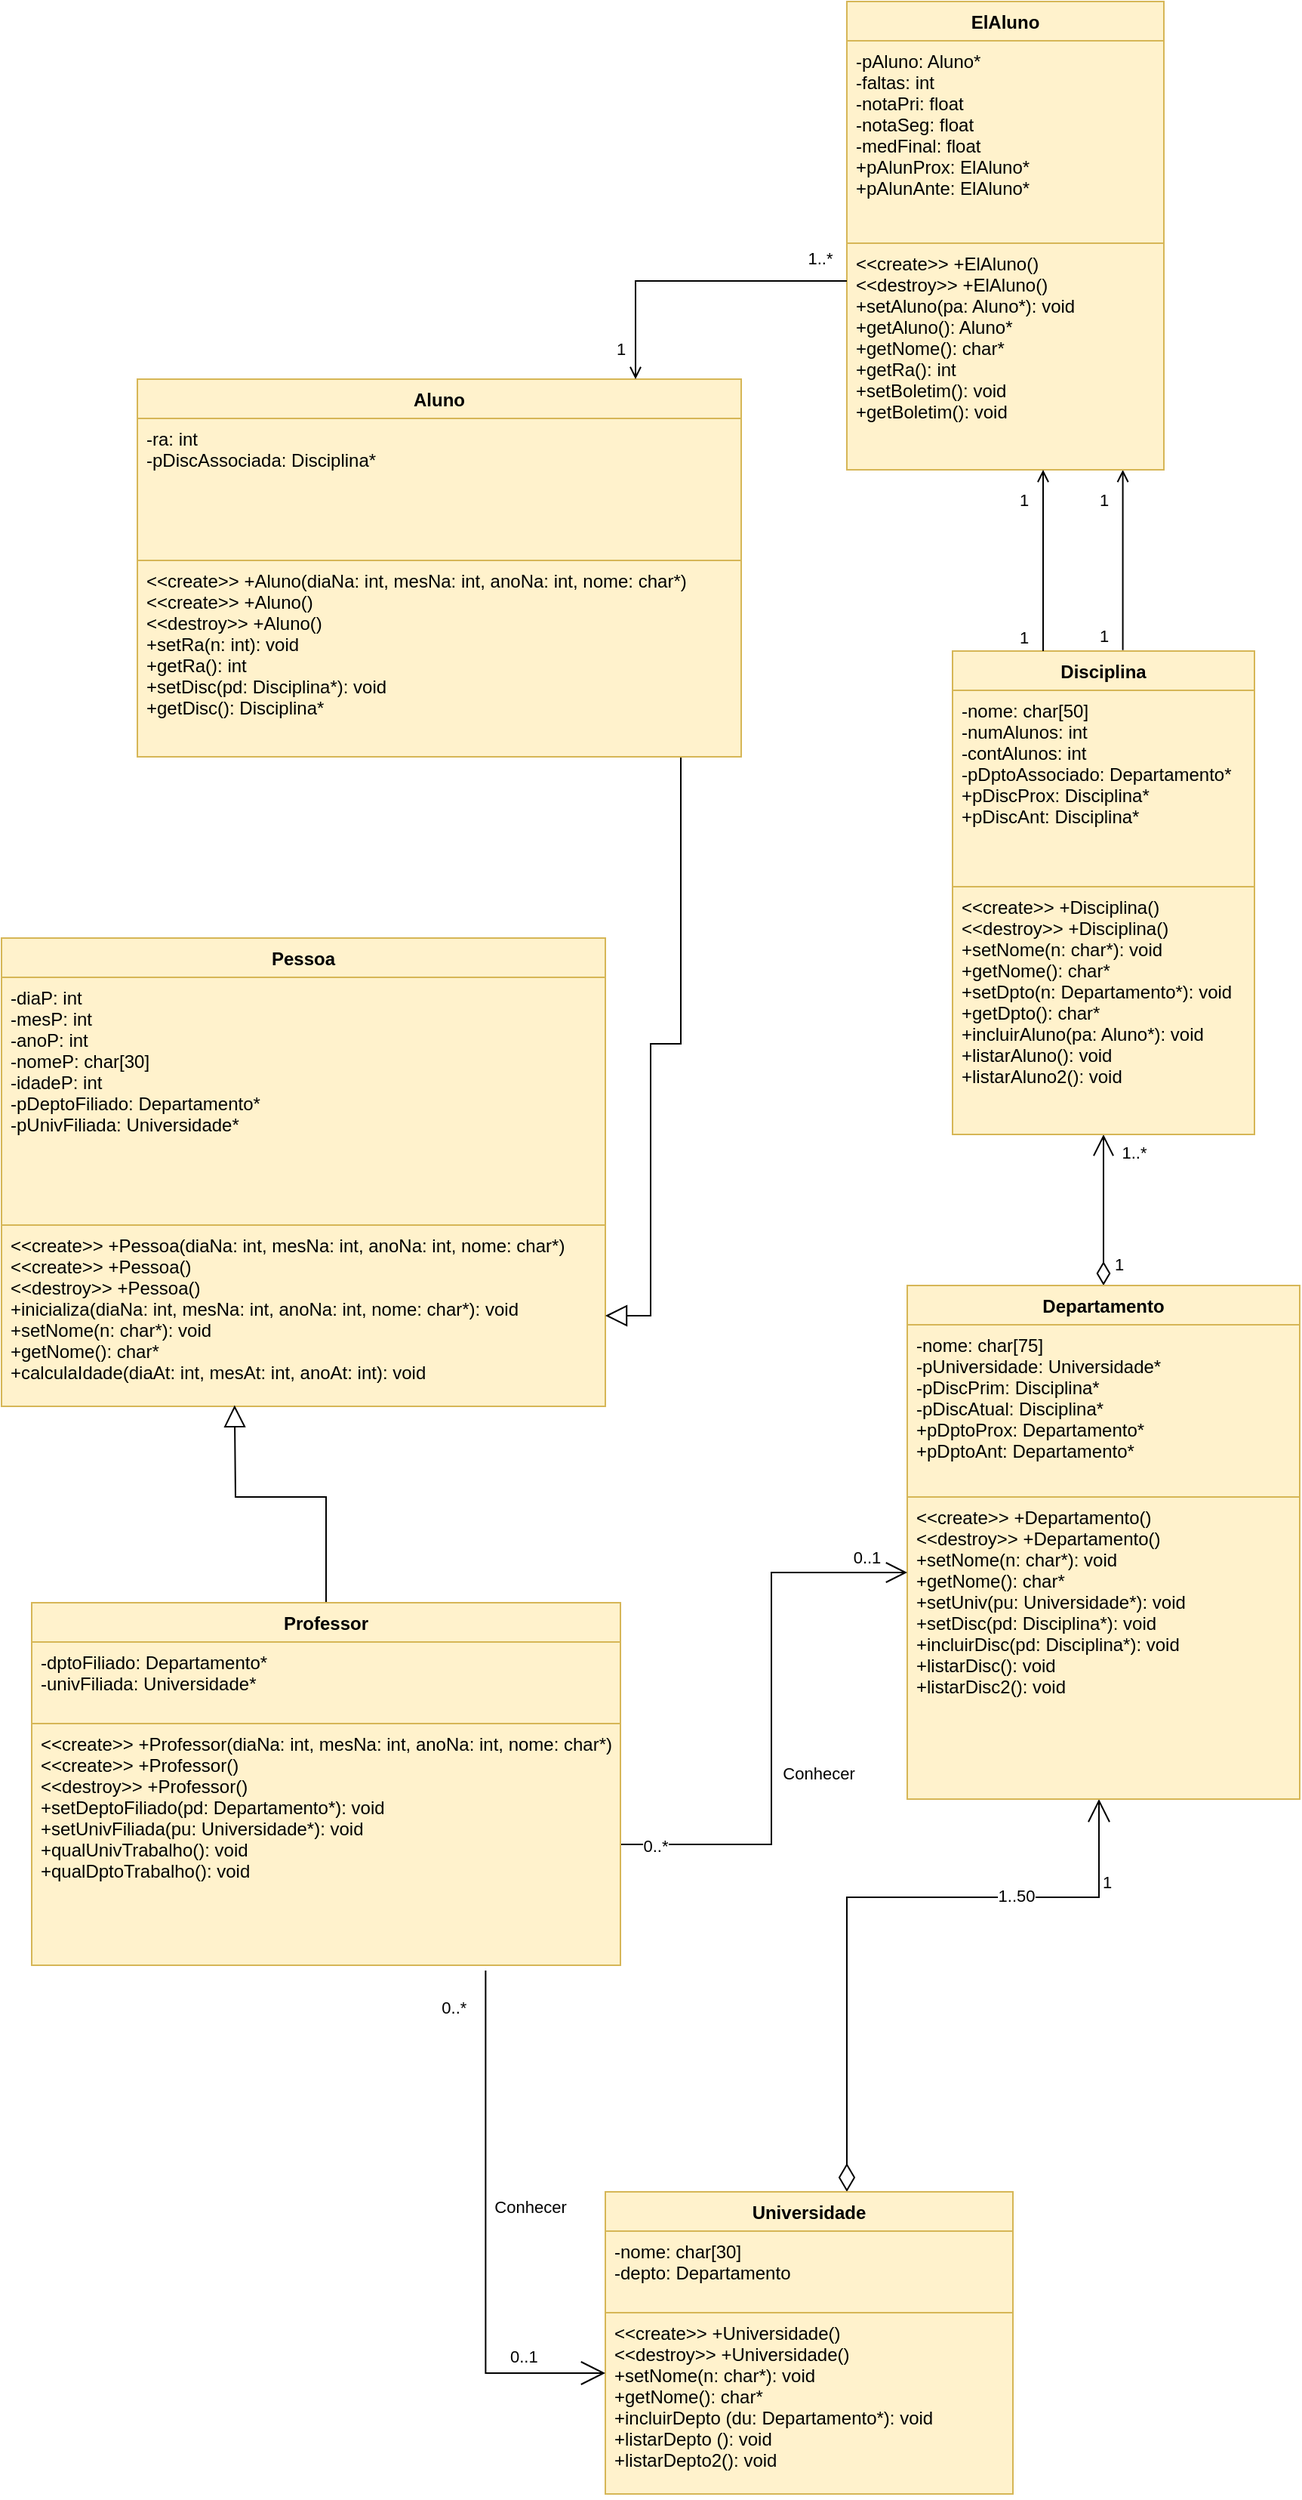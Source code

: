 <mxfile version="14.6.13" type="device"><diagram id="qYMafPItGjKfrApLNsQe" name="Page-1"><mxGraphModel dx="723" dy="420" grid="1" gridSize="10" guides="1" tooltips="1" connect="1" arrows="1" fold="1" page="1" pageScale="1" pageWidth="4000" pageHeight="3000" math="0" shadow="0"><root><mxCell id="0"/><mxCell id="1" parent="0"/><mxCell id="BhFZewp3l8CSvN8DeuE0-1" value="Pessoa" style="swimlane;fontStyle=1;align=center;verticalAlign=top;childLayout=stackLayout;horizontal=1;startSize=26;horizontalStack=0;resizeParent=1;resizeParentMax=0;resizeLast=0;collapsible=1;marginBottom=0;rounded=0;fillColor=#fff2cc;strokeColor=#d6b656;" parent="1" vertex="1"><mxGeometry x="1000" y="790" width="400" height="310" as="geometry"><mxRectangle x="300" y="220" width="70" height="26" as="alternateBounds"/></mxGeometry></mxCell><mxCell id="BhFZewp3l8CSvN8DeuE0-2" value="-diaP: int&#10;-mesP: int&#10;-anoP: int&#10;-nomeP: char[30]&#10;-idadeP: int&#10;-pDeptoFiliado: Departamento*&#10;-pUnivFiliada: Universidade* " style="text;strokeColor=#d6b656;fillColor=#fff2cc;align=left;verticalAlign=top;spacingLeft=4;spacingRight=4;overflow=hidden;rotatable=0;points=[[0,0.5],[1,0.5]];portConstraint=eastwest;" parent="BhFZewp3l8CSvN8DeuE0-1" vertex="1"><mxGeometry y="26" width="400" height="164" as="geometry"/></mxCell><mxCell id="BhFZewp3l8CSvN8DeuE0-3" value="&lt;&lt;create&gt;&gt; +Pessoa(diaNa: int, mesNa: int, anoNa: int, nome: char*)&#10;&lt;&lt;create&gt;&gt; +Pessoa()&#10;&lt;&lt;destroy&gt;&gt; +Pessoa()&#10;+inicializa(diaNa: int, mesNa: int, anoNa: int, nome: char*): void&#10;+setNome(n: char*): void&#10;+getNome(): char*&#10;+calculaIdade(diaAt: int, mesAt: int, anoAt: int): void&#10;&#10;" style="text;strokeColor=#d6b656;fillColor=#fff2cc;align=left;verticalAlign=top;spacingLeft=4;spacingRight=4;overflow=hidden;rotatable=0;points=[[0,0.5],[1,0.5]];portConstraint=eastwest;" parent="BhFZewp3l8CSvN8DeuE0-1" vertex="1"><mxGeometry y="190" width="400" height="120" as="geometry"/></mxCell><mxCell id="BhFZewp3l8CSvN8DeuE0-4" style="edgeStyle=orthogonalEdgeStyle;rounded=0;sketch=0;orthogonalLoop=1;jettySize=auto;html=1;fontSize=11;fontColor=#000000;startArrow=diamondThin;startFill=0;endArrow=open;endFill=0;strokeColor=#000000;strokeWidth=1;endSize=13;startSize=16;targetPerimeterSpacing=0;" parent="1" source="BhFZewp3l8CSvN8DeuE0-7" target="BhFZewp3l8CSvN8DeuE0-16" edge="1"><mxGeometry relative="1" as="geometry"><mxPoint x="1556" y="1580" as="sourcePoint"/><Array as="points"><mxPoint x="1560" y="1425"/><mxPoint x="1727" y="1425"/></Array><mxPoint x="1727" y="1191" as="targetPoint"/></mxGeometry></mxCell><mxCell id="BhFZewp3l8CSvN8DeuE0-5" value="1" style="edgeLabel;html=1;align=center;verticalAlign=middle;resizable=0;points=[];fontSize=11;fontColor=#000000;labelBackgroundColor=none;" parent="BhFZewp3l8CSvN8DeuE0-4" vertex="1" connectable="0"><mxGeometry x="-0.377" relative="1" as="geometry"><mxPoint x="-31" y="175" as="offset"/></mxGeometry></mxCell><mxCell id="BhFZewp3l8CSvN8DeuE0-6" value="1" style="edgeLabel;html=1;align=center;verticalAlign=middle;resizable=0;points=[];fontSize=11;fontColor=#000000;labelBackgroundColor=none;" parent="BhFZewp3l8CSvN8DeuE0-4" vertex="1" connectable="0"><mxGeometry x="0.687" y="1" relative="1" as="geometry"><mxPoint x="7" y="-9" as="offset"/></mxGeometry></mxCell><mxCell id="Qc7R3Tu9R6IJGRE7i9fK-4" value="1..50" style="edgeLabel;html=1;align=center;verticalAlign=middle;resizable=0;points=[];" parent="BhFZewp3l8CSvN8DeuE0-4" vertex="1" connectable="0"><mxGeometry x="0.508" y="1" relative="1" as="geometry"><mxPoint x="-15" as="offset"/></mxGeometry></mxCell><mxCell id="BhFZewp3l8CSvN8DeuE0-7" value="Universidade" style="swimlane;fontStyle=1;align=center;verticalAlign=top;childLayout=stackLayout;horizontal=1;startSize=26;horizontalStack=0;resizeParent=1;resizeParentMax=0;resizeLast=0;collapsible=1;marginBottom=0;rounded=0;fillColor=#fff2cc;strokeColor=#d6b656;allowArrows=1;" parent="1" vertex="1"><mxGeometry x="1400" y="1620" width="270" height="200" as="geometry"/></mxCell><mxCell id="BhFZewp3l8CSvN8DeuE0-8" value="-nome: char[30]&#10;-depto: Departamento" style="text;strokeColor=#d6b656;fillColor=#fff2cc;align=left;verticalAlign=top;spacingLeft=4;spacingRight=4;overflow=hidden;rotatable=0;points=[[0,0.5],[1,0.5]];portConstraint=eastwest;" parent="BhFZewp3l8CSvN8DeuE0-7" vertex="1"><mxGeometry y="26" width="270" height="54" as="geometry"/></mxCell><mxCell id="BhFZewp3l8CSvN8DeuE0-10" value="&lt;&lt;create&gt;&gt; +Universidade()&#10;&lt;&lt;destroy&gt;&gt; +Universidade()&#10;+setNome(n: char*): void&#10;+getNome(): char*&#10;+incluirDepto (du: Departamento*): void&#10;+listarDepto (): void&#10;+listarDepto2(): void" style="text;strokeColor=#d6b656;fillColor=#fff2cc;align=left;verticalAlign=top;spacingLeft=4;spacingRight=4;overflow=hidden;rotatable=0;points=[[0,0.5],[1,0.5]];portConstraint=eastwest;" parent="BhFZewp3l8CSvN8DeuE0-7" vertex="1"><mxGeometry y="80" width="270" height="120" as="geometry"/></mxCell><mxCell id="BhFZewp3l8CSvN8DeuE0-11" value="0..1" style="endArrow=none;html=1;endSize=12;startArrow=open;startSize=14;startFill=0;align=left;verticalAlign=bottom;fontColor=#000000;strokeWidth=1;sketch=0;fixDash=0;editable=1;perimeterSpacing=0;deletable=1;endFill=0;fontSize=11;labelBorderColor=none;rounded=0;jumpStyle=none;anchorPointDirection=1;bendable=0;movable=1;jumpSize=7;edgeStyle=orthogonalEdgeStyle;entryX=0.771;entryY=1.022;entryDx=0;entryDy=0;entryPerimeter=0;" parent="1" source="BhFZewp3l8CSvN8DeuE0-10" target="BhFZewp3l8CSvN8DeuE0-23" edge="1"><mxGeometry x="-0.621" y="-2" relative="1" as="geometry"><mxPoint x="1587" y="945" as="sourcePoint"/><mxPoint x="1470" y="980" as="targetPoint"/><mxPoint as="offset"/><Array as="points"><mxPoint x="1321" y="1740"/></Array></mxGeometry></mxCell><mxCell id="BhFZewp3l8CSvN8DeuE0-12" value="0..*" style="edgeLabel;align=center;verticalAlign=middle;resizable=0;points=[];fontSize=11;fontColor=#000000;labelBackgroundColor=none;" parent="BhFZewp3l8CSvN8DeuE0-11" vertex="1" connectable="0"><mxGeometry x="0.644" relative="1" as="geometry"><mxPoint x="-21" y="-38" as="offset"/></mxGeometry></mxCell><mxCell id="BhFZewp3l8CSvN8DeuE0-13" value="Conhecer" style="edgeLabel;html=1;align=center;verticalAlign=middle;resizable=0;points=[];fontSize=11;fontColor=#000000;labelBackgroundColor=none;" parent="BhFZewp3l8CSvN8DeuE0-11" vertex="1" connectable="0"><mxGeometry x="0.158" y="3" relative="1" as="geometry"><mxPoint x="32" y="10" as="offset"/></mxGeometry></mxCell><mxCell id="rYeUWZpPG_Im6C7Gu2cG-5" style="edgeStyle=orthogonalEdgeStyle;rounded=0;orthogonalLoop=1;jettySize=auto;html=1;endSize=12;endArrow=open;endFill=0;startArrow=diamondThin;startFill=0;startSize=13;" parent="1" source="BhFZewp3l8CSvN8DeuE0-14" target="rYeUWZpPG_Im6C7Gu2cG-3" edge="1"><mxGeometry relative="1" as="geometry"><Array as="points"><mxPoint x="1730" y="960"/><mxPoint x="1730" y="960"/></Array></mxGeometry></mxCell><mxCell id="rYeUWZpPG_Im6C7Gu2cG-6" value="1" style="edgeLabel;html=1;align=center;verticalAlign=middle;resizable=0;points=[];" parent="rYeUWZpPG_Im6C7Gu2cG-5" vertex="1" connectable="0"><mxGeometry x="-0.714" y="1" relative="1" as="geometry"><mxPoint x="11" as="offset"/></mxGeometry></mxCell><mxCell id="rYeUWZpPG_Im6C7Gu2cG-7" value="1..*" style="edgeLabel;html=1;align=center;verticalAlign=middle;resizable=0;points=[];" parent="rYeUWZpPG_Im6C7Gu2cG-5" vertex="1" connectable="0"><mxGeometry x="0.771" y="-1" relative="1" as="geometry"><mxPoint x="19" as="offset"/></mxGeometry></mxCell><mxCell id="BhFZewp3l8CSvN8DeuE0-14" value="Departamento" style="swimlane;fontStyle=1;align=center;verticalAlign=top;childLayout=stackLayout;horizontal=1;startSize=26;horizontalStack=0;resizeParent=1;resizeParentMax=0;resizeLast=0;collapsible=1;marginBottom=0;rounded=0;fillColor=#fff2cc;strokeColor=#d6b656;" parent="1" vertex="1"><mxGeometry x="1600" y="1020" width="260" height="340" as="geometry"/></mxCell><mxCell id="BhFZewp3l8CSvN8DeuE0-15" value="-nome: char[75]&#10;-pUniversidade: Universidade*&#10;-pDiscPrim: Disciplina*&#10;-pDiscAtual: Disciplina*&#10;+pDptoProx: Departamento*&#10;+pDptoAnt: Departamento*" style="text;strokeColor=#d6b656;fillColor=#fff2cc;align=left;verticalAlign=top;spacingLeft=4;spacingRight=4;overflow=hidden;rotatable=0;points=[[0,0.5],[1,0.5]];portConstraint=eastwest;" parent="BhFZewp3l8CSvN8DeuE0-14" vertex="1"><mxGeometry y="26" width="260" height="114" as="geometry"/></mxCell><mxCell id="BhFZewp3l8CSvN8DeuE0-16" value="&lt;&lt;create&gt;&gt; +Departamento()&#10;&lt;&lt;destroy&gt;&gt; +Departamento()&#10;+setNome(n: char*): void&#10;+getNome(): char*&#10;+setUniv(pu: Universidade*): void&#10;+setDisc(pd: Disciplina*): void&#10;+incluirDisc(pd: Disciplina*): void&#10;+listarDisc(): void&#10;+listarDisc2(): void" style="text;strokeColor=#d6b656;fillColor=#fff2cc;align=left;verticalAlign=top;spacingLeft=4;spacingRight=4;overflow=hidden;rotatable=0;points=[[0,0.5],[1,0.5]];portConstraint=eastwest;" parent="BhFZewp3l8CSvN8DeuE0-14" vertex="1"><mxGeometry y="140" width="260" height="200" as="geometry"/></mxCell><mxCell id="BhFZewp3l8CSvN8DeuE0-17" value="" style="endArrow=open;endFill=1;endSize=12;html=1;fontSize=11;fontColor=#000000;strokeColor=#000000;strokeWidth=1;exitX=1;exitY=0.5;exitDx=0;exitDy=0;rounded=0;jumpStyle=none;jumpSize=6;edgeStyle=orthogonalEdgeStyle;" parent="1" source="BhFZewp3l8CSvN8DeuE0-23" target="BhFZewp3l8CSvN8DeuE0-16" edge="1"><mxGeometry width="160" relative="1" as="geometry"><mxPoint x="1440" y="1150" as="sourcePoint"/><mxPoint x="1600" y="1200" as="targetPoint"/><Array as="points"><mxPoint x="1510" y="1390"/><mxPoint x="1510" y="1210"/></Array></mxGeometry></mxCell><mxCell id="BhFZewp3l8CSvN8DeuE0-18" value="0..*" style="edgeLabel;html=1;align=center;verticalAlign=middle;resizable=0;points=[];fontSize=11;fontColor=#000000;" parent="BhFZewp3l8CSvN8DeuE0-17" vertex="1" connectable="0"><mxGeometry x="-0.96" y="-1" relative="1" as="geometry"><mxPoint x="15" as="offset"/></mxGeometry></mxCell><mxCell id="BhFZewp3l8CSvN8DeuE0-19" value="0..1" style="edgeLabel;html=1;align=center;verticalAlign=middle;resizable=0;points=[];fontSize=11;fontColor=#000000;" parent="BhFZewp3l8CSvN8DeuE0-17" vertex="1" connectable="0"><mxGeometry x="0.866" y="2" relative="1" as="geometry"><mxPoint x="-2" y="-8" as="offset"/></mxGeometry></mxCell><mxCell id="BhFZewp3l8CSvN8DeuE0-20" value="Conhecer" style="edgeLabel;html=1;align=center;verticalAlign=middle;resizable=0;points=[];fontSize=11;fontColor=#000000;" parent="BhFZewp3l8CSvN8DeuE0-17" vertex="1" connectable="0"><mxGeometry x="-0.159" y="-2" relative="1" as="geometry"><mxPoint x="29" y="8" as="offset"/></mxGeometry></mxCell><mxCell id="Qc7R3Tu9R6IJGRE7i9fK-1" style="edgeStyle=orthogonalEdgeStyle;rounded=0;orthogonalLoop=1;jettySize=auto;html=1;exitX=0.5;exitY=0;exitDx=0;exitDy=0;entryX=0.386;entryY=0.994;entryDx=0;entryDy=0;entryPerimeter=0;endArrow=block;endFill=0;endSize=12;" parent="1" source="BhFZewp3l8CSvN8DeuE0-21" target="BhFZewp3l8CSvN8DeuE0-3" edge="1"><mxGeometry relative="1" as="geometry"><Array as="points"><mxPoint x="1155" y="1160"/><mxPoint x="1154" y="1160"/><mxPoint x="1154" y="1109"/></Array></mxGeometry></mxCell><mxCell id="BhFZewp3l8CSvN8DeuE0-21" value="Professor" style="swimlane;fontStyle=1;align=center;verticalAlign=top;childLayout=stackLayout;horizontal=1;startSize=26;horizontalStack=0;resizeParent=1;resizeParentMax=0;resizeLast=0;collapsible=1;marginBottom=0;rounded=0;fillColor=#fff2cc;strokeColor=#d6b656;" parent="1" vertex="1"><mxGeometry x="1020" y="1230" width="390" height="240" as="geometry"/></mxCell><mxCell id="BhFZewp3l8CSvN8DeuE0-22" value="-dptoFiliado: Departamento*&#10;-univFiliada: Universidade*" style="text;strokeColor=#d6b656;fillColor=#fff2cc;align=left;verticalAlign=top;spacingLeft=4;spacingRight=4;overflow=hidden;rotatable=0;points=[[0,0.5],[1,0.5]];portConstraint=eastwest;" parent="BhFZewp3l8CSvN8DeuE0-21" vertex="1"><mxGeometry y="26" width="390" height="54" as="geometry"/></mxCell><mxCell id="BhFZewp3l8CSvN8DeuE0-23" value="&lt;&lt;create&gt;&gt; +Professor(diaNa: int, mesNa: int, anoNa: int, nome: char*)&#10;&lt;&lt;create&gt;&gt; +Professor()&#10;&lt;&lt;destroy&gt;&gt; +Professor()&#10;+setDeptoFiliado(pd: Departamento*): void&#10;+setUnivFiliada(pu: Universidade*): void&#10;+qualUnivTrabalho(): void&#10;+qualDptoTrabalho(): void" style="text;strokeColor=#d6b656;fillColor=#fff2cc;align=left;verticalAlign=top;spacingLeft=4;spacingRight=4;overflow=hidden;rotatable=0;points=[[0,0.5],[1,0.5]];portConstraint=eastwest;" parent="BhFZewp3l8CSvN8DeuE0-21" vertex="1"><mxGeometry y="80" width="390" height="160" as="geometry"/></mxCell><mxCell id="Qc7R3Tu9R6IJGRE7i9fK-2" style="edgeStyle=orthogonalEdgeStyle;rounded=0;orthogonalLoop=1;jettySize=auto;html=1;endArrow=block;endFill=0;endSize=12;" parent="1" source="BhFZewp3l8CSvN8DeuE0-24" target="BhFZewp3l8CSvN8DeuE0-3" edge="1"><mxGeometry relative="1" as="geometry"><Array as="points"><mxPoint x="1450" y="860"/><mxPoint x="1430" y="860"/><mxPoint x="1430" y="1040"/></Array></mxGeometry></mxCell><mxCell id="ujg5TLS2-64ybFGA0JGn-1" style="edgeStyle=orthogonalEdgeStyle;rounded=0;orthogonalLoop=1;jettySize=auto;html=1;entryX=0.564;entryY=-0.002;entryDx=0;entryDy=0;entryPerimeter=0;endArrow=none;endFill=0;startArrow=open;startFill=0;" parent="1" source="RPtV643wRq2RipiwMllR-3" target="rYeUWZpPG_Im6C7Gu2cG-1" edge="1"><mxGeometry relative="1" as="geometry"><Array as="points"><mxPoint x="1743" y="535"/></Array></mxGeometry></mxCell><mxCell id="ujg5TLS2-64ybFGA0JGn-2" value="1" style="edgeLabel;html=1;align=center;verticalAlign=middle;resizable=0;points=[];" parent="ujg5TLS2-64ybFGA0JGn-1" vertex="1" connectable="0"><mxGeometry x="-0.888" y="1" relative="1" as="geometry"><mxPoint x="-14" y="13" as="offset"/></mxGeometry></mxCell><mxCell id="ujg5TLS2-64ybFGA0JGn-3" value="1" style="edgeLabel;html=1;align=center;verticalAlign=middle;resizable=0;points=[];" parent="ujg5TLS2-64ybFGA0JGn-1" vertex="1" connectable="0"><mxGeometry x="0.94" y="-1" relative="1" as="geometry"><mxPoint x="-12" y="-6" as="offset"/></mxGeometry></mxCell><mxCell id="BhFZewp3l8CSvN8DeuE0-24" value="Aluno" style="swimlane;fontStyle=1;align=center;verticalAlign=top;childLayout=stackLayout;horizontal=1;startSize=26;horizontalStack=0;resizeParent=1;resizeParentMax=0;resizeLast=0;collapsible=1;marginBottom=0;rounded=0;fillColor=#fff2cc;strokeColor=#d6b656;" parent="1" vertex="1"><mxGeometry x="1090" y="420" width="400" height="250" as="geometry"/></mxCell><mxCell id="BhFZewp3l8CSvN8DeuE0-25" value="-ra: int&#10;-pDiscAssociada: Disciplina*&#10;" style="text;strokeColor=#d6b656;fillColor=#fff2cc;align=left;verticalAlign=top;spacingLeft=4;spacingRight=4;overflow=hidden;rotatable=0;points=[[0,0.5],[1,0.5]];portConstraint=eastwest;" parent="BhFZewp3l8CSvN8DeuE0-24" vertex="1"><mxGeometry y="26" width="400" height="94" as="geometry"/></mxCell><mxCell id="BhFZewp3l8CSvN8DeuE0-26" value="&lt;&lt;create&gt;&gt; +Aluno(diaNa: int, mesNa: int, anoNa: int, nome: char*)&#10;&lt;&lt;create&gt;&gt; +Aluno()&#10;&lt;&lt;destroy&gt;&gt; +Aluno()&#10;+setRa(n: int): void&#10;+getRa(): int&#10;+setDisc(pd: Disciplina*): void&#10;+getDisc(): Disciplina*" style="text;strokeColor=#d6b656;fillColor=#fff2cc;align=left;verticalAlign=top;spacingLeft=4;spacingRight=4;overflow=hidden;rotatable=0;points=[[0,0.5],[1,0.5]];portConstraint=eastwest;" parent="BhFZewp3l8CSvN8DeuE0-24" vertex="1"><mxGeometry y="120" width="400" height="130" as="geometry"/></mxCell><mxCell id="rYeUWZpPG_Im6C7Gu2cG-1" value="Disciplina" style="swimlane;fontStyle=1;align=center;verticalAlign=top;childLayout=stackLayout;horizontal=1;startSize=26;horizontalStack=0;resizeParent=1;resizeParentMax=0;resizeLast=0;collapsible=1;marginBottom=0;rounded=0;fillColor=#fff2cc;strokeColor=#d6b656;" parent="1" vertex="1"><mxGeometry x="1630" y="600" width="200" height="320" as="geometry"/></mxCell><mxCell id="rYeUWZpPG_Im6C7Gu2cG-2" value="-nome: char[50]&#10;-numAlunos: int&#10;-contAlunos: int&#10;-pDptoAssociado: Departamento*&#10;+pDiscProx: Disciplina*&#10;+pDiscAnt: Disciplina*" style="text;strokeColor=#d6b656;fillColor=#fff2cc;align=left;verticalAlign=top;spacingLeft=4;spacingRight=4;overflow=hidden;rotatable=0;points=[[0,0.5],[1,0.5]];portConstraint=eastwest;" parent="rYeUWZpPG_Im6C7Gu2cG-1" vertex="1"><mxGeometry y="26" width="200" height="130" as="geometry"/></mxCell><mxCell id="rYeUWZpPG_Im6C7Gu2cG-3" value="&lt;&lt;create&gt;&gt; +Disciplina()&#10;&lt;&lt;destroy&gt;&gt; +Disciplina()&#10;+setNome(n: char*): void&#10;+getNome(): char*&#10;+setDpto(n: Departamento*): void&#10;+getDpto(): char*&#10;+incluirAluno(pa: Aluno*): void&#10;+listarAluno(): void&#10;+listarAluno2(): void" style="text;strokeColor=#d6b656;fillColor=#fff2cc;align=left;verticalAlign=top;spacingLeft=4;spacingRight=4;overflow=hidden;rotatable=0;points=[[0,0.5],[1,0.5]];portConstraint=eastwest;" parent="rYeUWZpPG_Im6C7Gu2cG-1" vertex="1"><mxGeometry y="156" width="200" height="164" as="geometry"/></mxCell><mxCell id="RPtV643wRq2RipiwMllR-1" value="ElAluno" style="swimlane;fontStyle=1;align=center;verticalAlign=top;childLayout=stackLayout;horizontal=1;startSize=26;horizontalStack=0;resizeParent=1;resizeParentMax=0;resizeLast=0;collapsible=1;marginBottom=0;rounded=0;fillColor=#fff2cc;strokeColor=#d6b656;" parent="1" vertex="1"><mxGeometry x="1560" y="170" width="210" height="310" as="geometry"/></mxCell><mxCell id="RPtV643wRq2RipiwMllR-2" value="-pAluno: Aluno*&#10;-faltas: int&#10;-notaPri: float&#10;-notaSeg: float&#10;-medFinal: float&#10;+pAlunProx: ElAluno*&#10;+pAlunAnte: ElAluno*&#10;" style="text;strokeColor=#d6b656;fillColor=#fff2cc;align=left;verticalAlign=top;spacingLeft=4;spacingRight=4;overflow=hidden;rotatable=0;points=[[0,0.5],[1,0.5]];portConstraint=eastwest;" parent="RPtV643wRq2RipiwMllR-1" vertex="1"><mxGeometry y="26" width="210" height="134" as="geometry"/></mxCell><mxCell id="RPtV643wRq2RipiwMllR-3" value="&lt;&lt;create&gt;&gt; +ElAluno()&#10;&lt;&lt;destroy&gt;&gt; +ElAluno()&#10;+setAluno(pa: Aluno*): void&#10;+getAluno(): Aluno*&#10;+getNome(): char*&#10;+getRa(): int&#10;+setBoletim(): void&#10;+getBoletim(): void" style="text;strokeColor=#d6b656;fillColor=#fff2cc;align=left;verticalAlign=top;spacingLeft=4;spacingRight=4;overflow=hidden;rotatable=0;points=[[0,0.5],[1,0.5]];portConstraint=eastwest;" parent="RPtV643wRq2RipiwMllR-1" vertex="1"><mxGeometry y="160" width="210" height="150" as="geometry"/></mxCell><mxCell id="RPtV643wRq2RipiwMllR-4" style="edgeStyle=orthogonalEdgeStyle;rounded=0;orthogonalLoop=1;jettySize=auto;html=1;endArrow=none;endFill=0;startArrow=open;startFill=0;" parent="1" source="RPtV643wRq2RipiwMllR-3" target="rYeUWZpPG_Im6C7Gu2cG-1" edge="1"><mxGeometry relative="1" as="geometry"><Array as="points"><mxPoint x="1690" y="560"/><mxPoint x="1690" y="560"/></Array><mxPoint x="1680.0" y="470" as="sourcePoint"/><mxPoint x="1680.0" y="599.36" as="targetPoint"/></mxGeometry></mxCell><mxCell id="RPtV643wRq2RipiwMllR-5" value="1" style="edgeLabel;html=1;align=center;verticalAlign=middle;resizable=0;points=[];" parent="RPtV643wRq2RipiwMllR-4" vertex="1" connectable="0"><mxGeometry x="-0.888" y="1" relative="1" as="geometry"><mxPoint x="-14" y="13" as="offset"/></mxGeometry></mxCell><mxCell id="RPtV643wRq2RipiwMllR-6" value="1" style="edgeLabel;html=1;align=center;verticalAlign=middle;resizable=0;points=[];" parent="RPtV643wRq2RipiwMllR-4" vertex="1" connectable="0"><mxGeometry x="0.94" y="-1" relative="1" as="geometry"><mxPoint x="-12" y="-6" as="offset"/></mxGeometry></mxCell><mxCell id="RPtV643wRq2RipiwMllR-7" style="edgeStyle=orthogonalEdgeStyle;rounded=0;orthogonalLoop=1;jettySize=auto;html=1;endArrow=none;endFill=0;startArrow=open;startFill=0;" parent="1" source="BhFZewp3l8CSvN8DeuE0-24" target="RPtV643wRq2RipiwMllR-1" edge="1"><mxGeometry relative="1" as="geometry"><Array as="points"><mxPoint x="1420" y="355"/></Array><mxPoint x="1420" y="220" as="sourcePoint"/><mxPoint x="1420" y="350" as="targetPoint"/></mxGeometry></mxCell><mxCell id="RPtV643wRq2RipiwMllR-8" value="1" style="edgeLabel;html=1;align=center;verticalAlign=middle;resizable=0;points=[];" parent="RPtV643wRq2RipiwMllR-7" vertex="1" connectable="0"><mxGeometry x="-0.888" y="1" relative="1" as="geometry"><mxPoint x="-9" y="-9" as="offset"/></mxGeometry></mxCell><mxCell id="RPtV643wRq2RipiwMllR-9" value="1..*" style="edgeLabel;html=1;align=center;verticalAlign=middle;resizable=0;points=[];" parent="RPtV643wRq2RipiwMllR-7" vertex="1" connectable="0"><mxGeometry x="0.94" y="-1" relative="1" as="geometry"><mxPoint x="-12" y="-16" as="offset"/></mxGeometry></mxCell></root></mxGraphModel></diagram></mxfile>